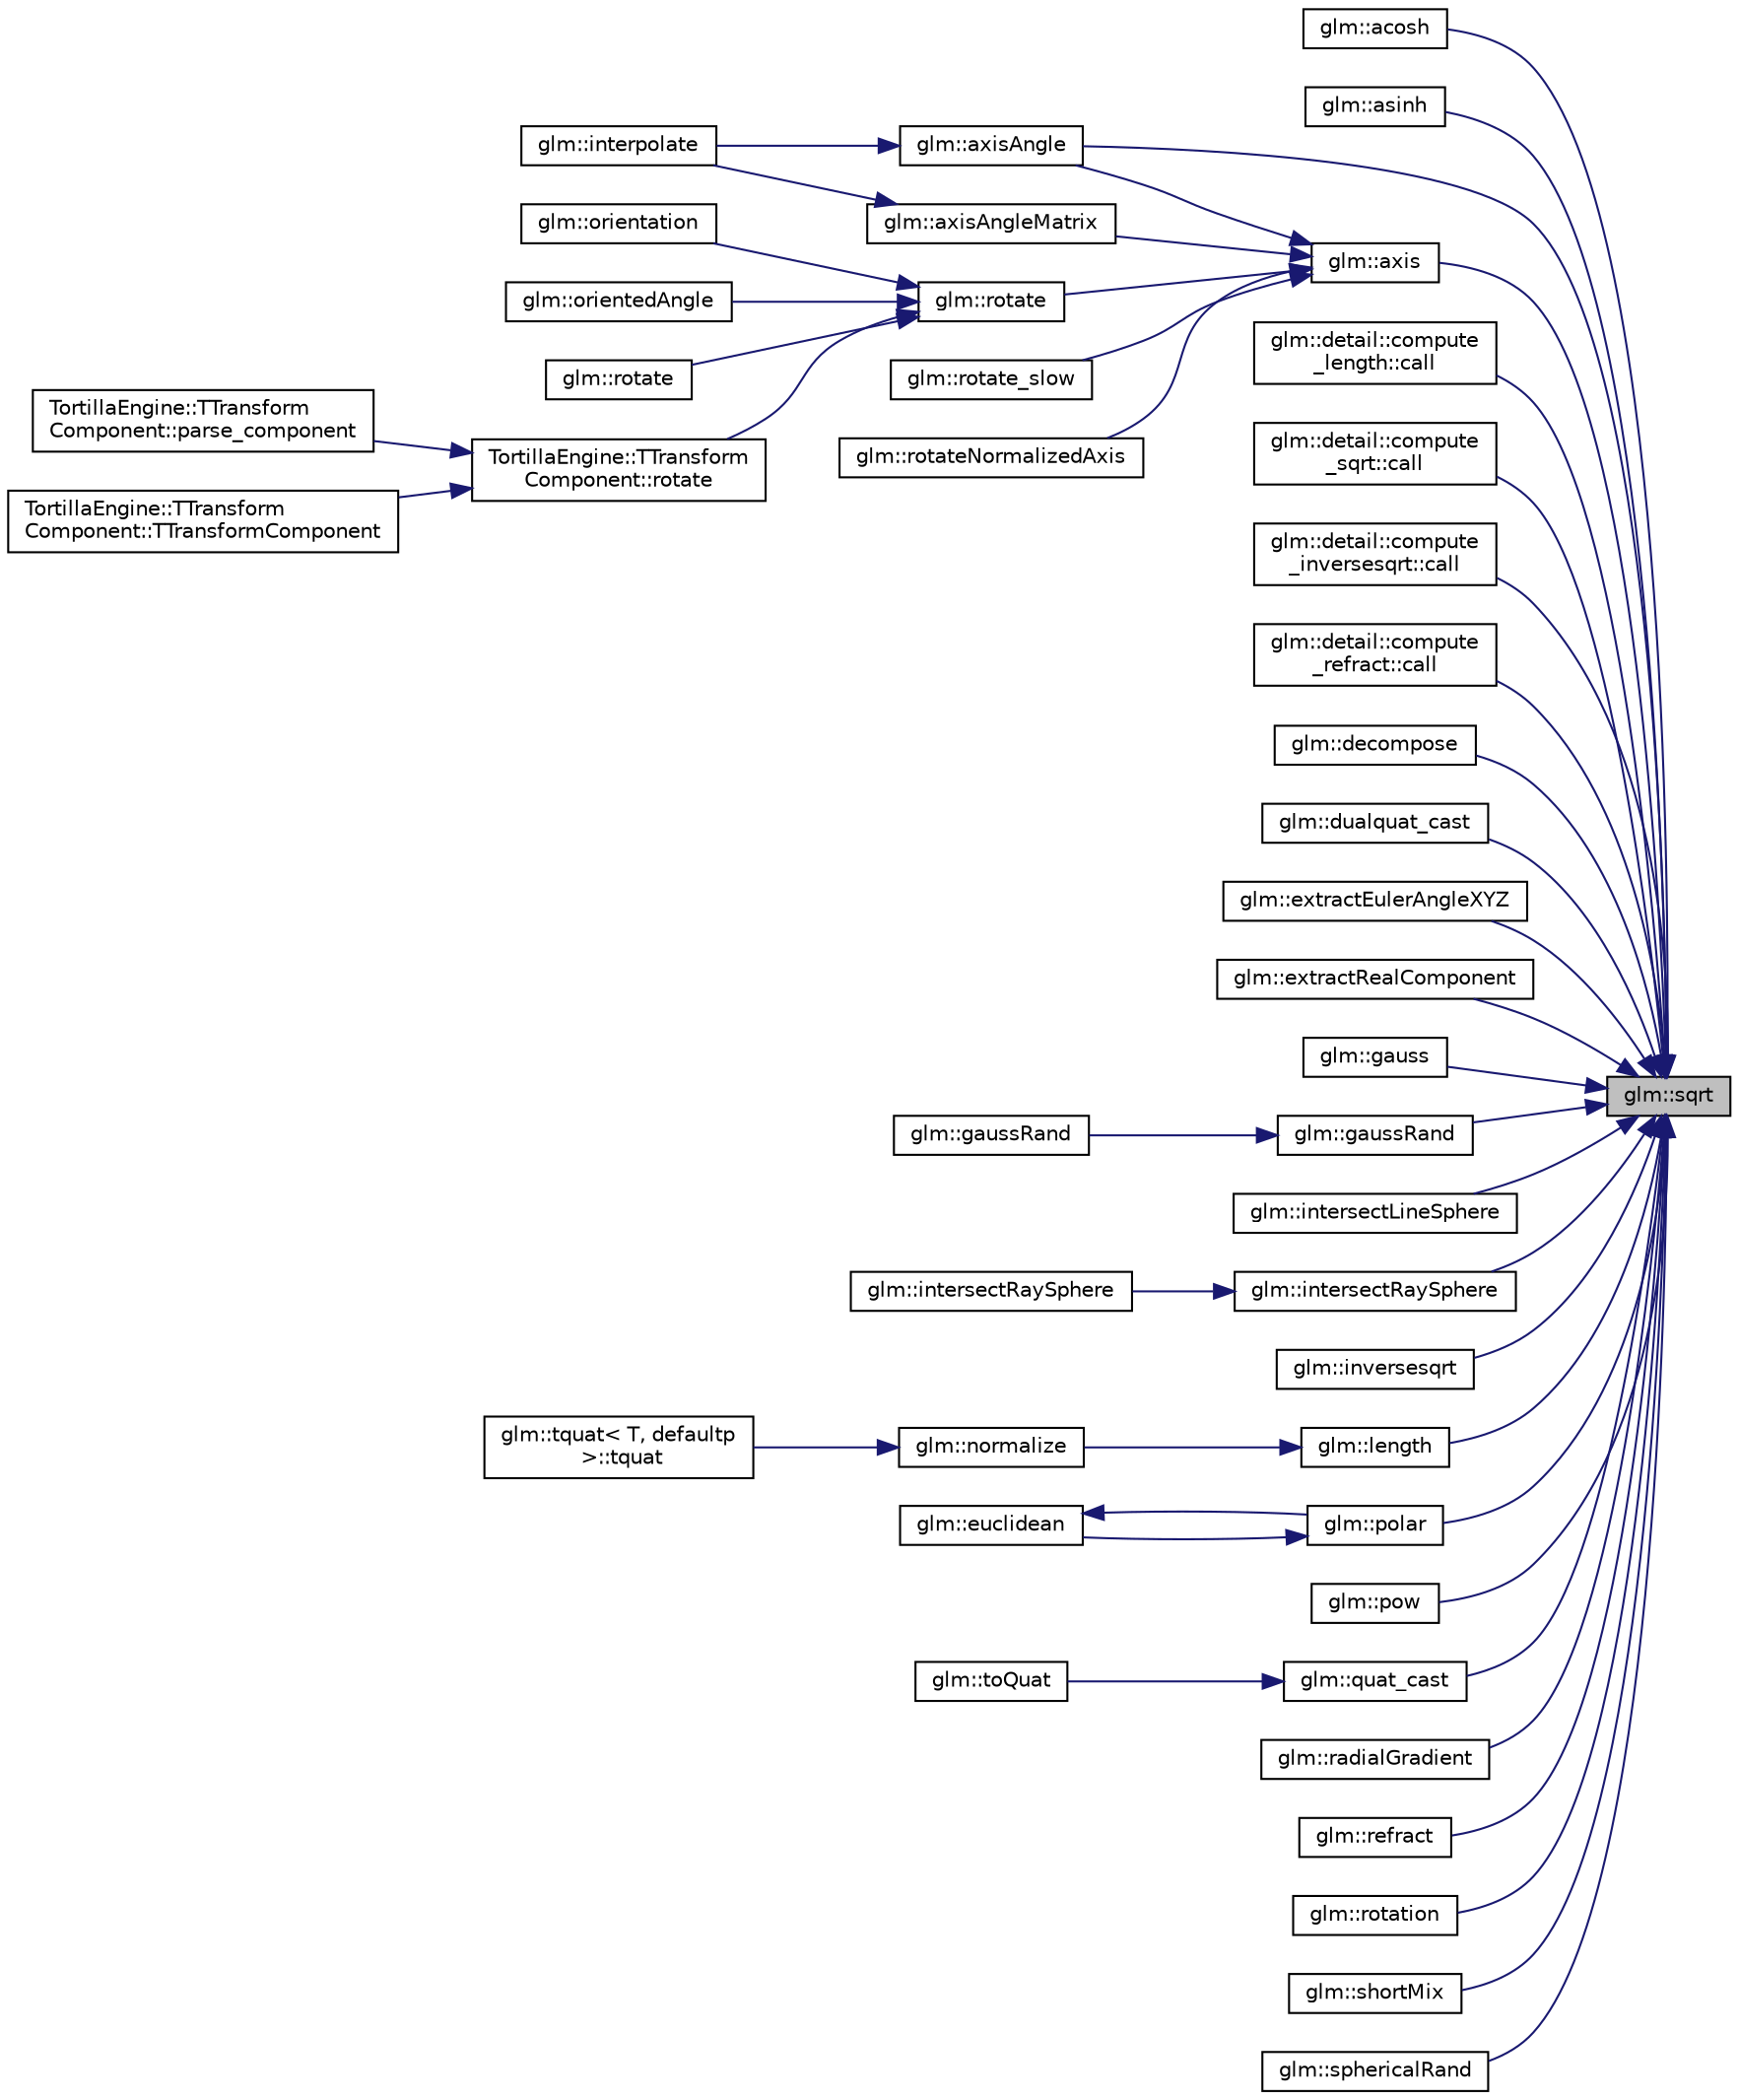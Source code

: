 digraph "glm::sqrt"
{
 // LATEX_PDF_SIZE
  edge [fontname="Helvetica",fontsize="10",labelfontname="Helvetica",labelfontsize="10"];
  node [fontname="Helvetica",fontsize="10",shape=record];
  rankdir="RL";
  Node1 [label="glm::sqrt",height=0.2,width=0.4,color="black", fillcolor="grey75", style="filled", fontcolor="black",tooltip=" "];
  Node1 -> Node2 [dir="back",color="midnightblue",fontsize="10",style="solid",fontname="Helvetica"];
  Node2 [label="glm::acosh",height=0.2,width=0.4,color="black", fillcolor="white", style="filled",URL="$namespaceglm.html#a68b59a562e15154aa2ef3bfb8f2348dc",tooltip=" "];
  Node1 -> Node3 [dir="back",color="midnightblue",fontsize="10",style="solid",fontname="Helvetica"];
  Node3 [label="glm::asinh",height=0.2,width=0.4,color="black", fillcolor="white", style="filled",URL="$namespaceglm.html#a95c8fa9b13f28e9bb3e232c67ad7e419",tooltip=" "];
  Node1 -> Node4 [dir="back",color="midnightblue",fontsize="10",style="solid",fontname="Helvetica"];
  Node4 [label="glm::axis",height=0.2,width=0.4,color="black", fillcolor="white", style="filled",URL="$group__gtc__quaternion.html#ga0b3e87a13b2708154b72259e50789a19",tooltip=" "];
  Node4 -> Node5 [dir="back",color="midnightblue",fontsize="10",style="solid",fontname="Helvetica"];
  Node5 [label="glm::axisAngle",height=0.2,width=0.4,color="black", fillcolor="white", style="filled",URL="$group__gtx__matrix__interpolation.html#ga9aef292eb5f29bdbb58a53ef4281af92",tooltip=" "];
  Node5 -> Node6 [dir="back",color="midnightblue",fontsize="10",style="solid",fontname="Helvetica"];
  Node6 [label="glm::interpolate",height=0.2,width=0.4,color="black", fillcolor="white", style="filled",URL="$group__gtx__matrix__interpolation.html#ga45099a92c5c704503565619ac2bcd5c6",tooltip=" "];
  Node4 -> Node7 [dir="back",color="midnightblue",fontsize="10",style="solid",fontname="Helvetica"];
  Node7 [label="glm::axisAngleMatrix",height=0.2,width=0.4,color="black", fillcolor="white", style="filled",URL="$group__gtx__matrix__interpolation.html#ga82d4bc058e9628cb2ea1d4e117a0cf39",tooltip=" "];
  Node7 -> Node6 [dir="back",color="midnightblue",fontsize="10",style="solid",fontname="Helvetica"];
  Node4 -> Node8 [dir="back",color="midnightblue",fontsize="10",style="solid",fontname="Helvetica"];
  Node8 [label="glm::rotate",height=0.2,width=0.4,color="black", fillcolor="white", style="filled",URL="$group__gtc__matrix__transform.html#ga161b1df124348f232d994ba7958e4815",tooltip=" "];
  Node8 -> Node9 [dir="back",color="midnightblue",fontsize="10",style="solid",fontname="Helvetica"];
  Node9 [label="glm::orientation",height=0.2,width=0.4,color="black", fillcolor="white", style="filled",URL="$group__gtx__rotate__vector.html#ga49b4d082305cdfcfe0a5c184f684a902",tooltip=" "];
  Node8 -> Node10 [dir="back",color="midnightblue",fontsize="10",style="solid",fontname="Helvetica"];
  Node10 [label="glm::orientedAngle",height=0.2,width=0.4,color="black", fillcolor="white", style="filled",URL="$group__gtx__vector__angle.html#ga82a19d474be13c92c7b10caab42a5a72",tooltip=" "];
  Node8 -> Node11 [dir="back",color="midnightblue",fontsize="10",style="solid",fontname="Helvetica"];
  Node11 [label="glm::rotate",height=0.2,width=0.4,color="black", fillcolor="white", style="filled",URL="$group__gtx__rotate__vector.html#ga526b6f8995bc0946aa1a04e9297de7c6",tooltip=" "];
  Node8 -> Node12 [dir="back",color="midnightblue",fontsize="10",style="solid",fontname="Helvetica"];
  Node12 [label="TortillaEngine::TTransform\lComponent::rotate",height=0.2,width=0.4,color="black", fillcolor="white", style="filled",URL="$class_tortilla_engine_1_1_t_transform_component.html#acc20f5c53d101a9976b819df22aef496",tooltip="Rotates the matrix."];
  Node12 -> Node13 [dir="back",color="midnightblue",fontsize="10",style="solid",fontname="Helvetica"];
  Node13 [label="TortillaEngine::TTransform\lComponent::parse_component",height=0.2,width=0.4,color="black", fillcolor="white", style="filled",URL="$class_tortilla_engine_1_1_t_transform_component.html#a53c58ec990b774d24d081e1466c214dd",tooltip="Loads the component data from a xml file."];
  Node12 -> Node14 [dir="back",color="midnightblue",fontsize="10",style="solid",fontname="Helvetica"];
  Node14 [label="TortillaEngine::TTransform\lComponent::TTransformComponent",height=0.2,width=0.4,color="black", fillcolor="white", style="filled",URL="$class_tortilla_engine_1_1_t_transform_component.html#a3e4372cf45555d92fc3e99f4a32ac788",tooltip="Creates a component with the given values."];
  Node4 -> Node15 [dir="back",color="midnightblue",fontsize="10",style="solid",fontname="Helvetica"];
  Node15 [label="glm::rotate_slow",height=0.2,width=0.4,color="black", fillcolor="white", style="filled",URL="$namespaceglm.html#a9fbbd196726ba74b00b82b9a3d48487f",tooltip=" "];
  Node4 -> Node16 [dir="back",color="midnightblue",fontsize="10",style="solid",fontname="Helvetica"];
  Node16 [label="glm::rotateNormalizedAxis",height=0.2,width=0.4,color="black", fillcolor="white", style="filled",URL="$group__gtx__rotate__normalized__axis.html#gaada623964a895def5a8b77b5b7887dc4",tooltip=" "];
  Node1 -> Node5 [dir="back",color="midnightblue",fontsize="10",style="solid",fontname="Helvetica"];
  Node1 -> Node17 [dir="back",color="midnightblue",fontsize="10",style="solid",fontname="Helvetica"];
  Node17 [label="glm::detail::compute\l_length::call",height=0.2,width=0.4,color="black", fillcolor="white", style="filled",URL="$structglm_1_1detail_1_1compute__length.html#ad708612d3f5e08a063311daa4ee88798",tooltip=" "];
  Node1 -> Node18 [dir="back",color="midnightblue",fontsize="10",style="solid",fontname="Helvetica"];
  Node18 [label="glm::detail::compute\l_sqrt::call",height=0.2,width=0.4,color="black", fillcolor="white", style="filled",URL="$structglm_1_1detail_1_1compute__sqrt.html#ae58351e6ea836486d1724511c9f5edd1",tooltip=" "];
  Node1 -> Node19 [dir="back",color="midnightblue",fontsize="10",style="solid",fontname="Helvetica"];
  Node19 [label="glm::detail::compute\l_inversesqrt::call",height=0.2,width=0.4,color="black", fillcolor="white", style="filled",URL="$structglm_1_1detail_1_1compute__inversesqrt.html#ae406dd2e5f5cd17e99ad85e21ae0ae5a",tooltip=" "];
  Node1 -> Node20 [dir="back",color="midnightblue",fontsize="10",style="solid",fontname="Helvetica"];
  Node20 [label="glm::detail::compute\l_refract::call",height=0.2,width=0.4,color="black", fillcolor="white", style="filled",URL="$structglm_1_1detail_1_1compute__refract.html#a62599a8a75bbedf57bbf271350984669",tooltip=" "];
  Node1 -> Node21 [dir="back",color="midnightblue",fontsize="10",style="solid",fontname="Helvetica"];
  Node21 [label="glm::decompose",height=0.2,width=0.4,color="black", fillcolor="white", style="filled",URL="$group__gtx__matrix__decompose.html#ga0f1245817507156b337798a253577c8b",tooltip=" "];
  Node1 -> Node22 [dir="back",color="midnightblue",fontsize="10",style="solid",fontname="Helvetica"];
  Node22 [label="glm::dualquat_cast",height=0.2,width=0.4,color="black", fillcolor="white", style="filled",URL="$group__gtx__dual__quaternion.html#ga20eb5758beb73cc6dbc2d9104f03ec20",tooltip=" "];
  Node1 -> Node23 [dir="back",color="midnightblue",fontsize="10",style="solid",fontname="Helvetica"];
  Node23 [label="glm::extractEulerAngleXYZ",height=0.2,width=0.4,color="black", fillcolor="white", style="filled",URL="$group__gtx__euler__angles.html#gad5838a4c87ce2b8ee4c4e17bd162fd14",tooltip=" "];
  Node1 -> Node24 [dir="back",color="midnightblue",fontsize="10",style="solid",fontname="Helvetica"];
  Node24 [label="glm::extractRealComponent",height=0.2,width=0.4,color="black", fillcolor="white", style="filled",URL="$group__gtx__quaternion.html#ga90de879d97487ec804522dd418e5d8a0",tooltip=" "];
  Node1 -> Node25 [dir="back",color="midnightblue",fontsize="10",style="solid",fontname="Helvetica"];
  Node25 [label="glm::gauss",height=0.2,width=0.4,color="black", fillcolor="white", style="filled",URL="$group__gtc__functions.html#ga0b50b197ff74261a0fad90f4b8d24702",tooltip=" "];
  Node1 -> Node26 [dir="back",color="midnightblue",fontsize="10",style="solid",fontname="Helvetica"];
  Node26 [label="glm::gaussRand",height=0.2,width=0.4,color="black", fillcolor="white", style="filled",URL="$group__gtc__random.html#ga5193a83e49e4fdc5652c084711083574",tooltip=" "];
  Node26 -> Node27 [dir="back",color="midnightblue",fontsize="10",style="solid",fontname="Helvetica"];
  Node27 [label="glm::gaussRand",height=0.2,width=0.4,color="black", fillcolor="white", style="filled",URL="$namespaceglm.html#adc010d4dd74cff264ee912f72de1adb9",tooltip=" "];
  Node1 -> Node28 [dir="back",color="midnightblue",fontsize="10",style="solid",fontname="Helvetica"];
  Node28 [label="glm::intersectLineSphere",height=0.2,width=0.4,color="black", fillcolor="white", style="filled",URL="$group__gtx__intersect.html#ga9c68139f3d8a4f3d7fe45f9dbc0de5b7",tooltip=" "];
  Node1 -> Node29 [dir="back",color="midnightblue",fontsize="10",style="solid",fontname="Helvetica"];
  Node29 [label="glm::intersectRaySphere",height=0.2,width=0.4,color="black", fillcolor="white", style="filled",URL="$group__gtx__intersect.html#gac88f8cd84c4bcb5b947d56acbbcfa56e",tooltip=" "];
  Node29 -> Node30 [dir="back",color="midnightblue",fontsize="10",style="solid",fontname="Helvetica"];
  Node30 [label="glm::intersectRaySphere",height=0.2,width=0.4,color="black", fillcolor="white", style="filled",URL="$group__gtx__intersect.html#gad28c00515b823b579c608aafa1100c1d",tooltip=" "];
  Node1 -> Node31 [dir="back",color="midnightblue",fontsize="10",style="solid",fontname="Helvetica"];
  Node31 [label="glm::inversesqrt",height=0.2,width=0.4,color="black", fillcolor="white", style="filled",URL="$namespaceglm.html#a5e3dd2bba414db15477d43ca9d71acf5",tooltip=" "];
  Node1 -> Node32 [dir="back",color="midnightblue",fontsize="10",style="solid",fontname="Helvetica"];
  Node32 [label="glm::length",height=0.2,width=0.4,color="black", fillcolor="white", style="filled",URL="$group__gtc__quaternion.html#gac682181783027544c8d251b4d3a60cf8",tooltip=" "];
  Node32 -> Node33 [dir="back",color="midnightblue",fontsize="10",style="solid",fontname="Helvetica"];
  Node33 [label="glm::normalize",height=0.2,width=0.4,color="black", fillcolor="white", style="filled",URL="$group__gtc__quaternion.html#ga35b6bcb22ac6d1e4a85440f5b69bdf86",tooltip=" "];
  Node33 -> Node34 [dir="back",color="midnightblue",fontsize="10",style="solid",fontname="Helvetica"];
  Node34 [label="glm::tquat\< T, defaultp\l \>::tquat",height=0.2,width=0.4,color="black", fillcolor="white", style="filled",URL="$structglm_1_1tquat.html#a5c680cd9a6e7de9e5b0fc2e9e096e6a7",tooltip="Explicit conversion operators."];
  Node1 -> Node35 [dir="back",color="midnightblue",fontsize="10",style="solid",fontname="Helvetica"];
  Node35 [label="glm::polar",height=0.2,width=0.4,color="black", fillcolor="white", style="filled",URL="$group__gtx__polar__coordinates.html#gafcf95a38c780a4ad5ba14c8ac9e522bb",tooltip=" "];
  Node35 -> Node36 [dir="back",color="midnightblue",fontsize="10",style="solid",fontname="Helvetica"];
  Node36 [label="glm::euclidean",height=0.2,width=0.4,color="black", fillcolor="white", style="filled",URL="$group__gtx__polar__coordinates.html#ga45ece1fbf7260c43e0f873c498202581",tooltip=" "];
  Node36 -> Node35 [dir="back",color="midnightblue",fontsize="10",style="solid",fontname="Helvetica"];
  Node1 -> Node37 [dir="back",color="midnightblue",fontsize="10",style="solid",fontname="Helvetica"];
  Node37 [label="glm::pow",height=0.2,width=0.4,color="black", fillcolor="white", style="filled",URL="$group__gtx__quaternion.html#ga42a0cf206c59eaeff4c67dd62e09a580",tooltip=" "];
  Node1 -> Node38 [dir="back",color="midnightblue",fontsize="10",style="solid",fontname="Helvetica"];
  Node38 [label="glm::quat_cast",height=0.2,width=0.4,color="black", fillcolor="white", style="filled",URL="$group__gtc__quaternion.html#ga950f8acff3e33bbda77895a3dcb7e5ce",tooltip=" "];
  Node38 -> Node39 [dir="back",color="midnightblue",fontsize="10",style="solid",fontname="Helvetica"];
  Node39 [label="glm::toQuat",height=0.2,width=0.4,color="black", fillcolor="white", style="filled",URL="$group__gtx__quaternion.html#gac9e3109ca60b644ce508d6b71a1697bc",tooltip=" "];
  Node1 -> Node40 [dir="back",color="midnightblue",fontsize="10",style="solid",fontname="Helvetica"];
  Node40 [label="glm::radialGradient",height=0.2,width=0.4,color="black", fillcolor="white", style="filled",URL="$group__gtx__gradient__paint.html#ga166d43d567a4cf150579a92f69b0dc9f",tooltip=" "];
  Node1 -> Node41 [dir="back",color="midnightblue",fontsize="10",style="solid",fontname="Helvetica"];
  Node41 [label="glm::refract",height=0.2,width=0.4,color="black", fillcolor="white", style="filled",URL="$namespaceglm.html#ae4b0245b42a72957d3026ac365731821",tooltip=" "];
  Node1 -> Node42 [dir="back",color="midnightblue",fontsize="10",style="solid",fontname="Helvetica"];
  Node42 [label="glm::rotation",height=0.2,width=0.4,color="black", fillcolor="white", style="filled",URL="$group__gtx__quaternion.html#gac4856d356c5c97cec74e9b672ea89240",tooltip=" "];
  Node1 -> Node43 [dir="back",color="midnightblue",fontsize="10",style="solid",fontname="Helvetica"];
  Node43 [label="glm::shortMix",height=0.2,width=0.4,color="black", fillcolor="white", style="filled",URL="$group__gtx__quaternion.html#ga3534443de2a1a806f386976546cddc81",tooltip=" "];
  Node1 -> Node44 [dir="back",color="midnightblue",fontsize="10",style="solid",fontname="Helvetica"];
  Node44 [label="glm::sphericalRand",height=0.2,width=0.4,color="black", fillcolor="white", style="filled",URL="$group__gtc__random.html#gaa9a6fc2d7a295b3857f7db23b1053d9d",tooltip=" "];
}
